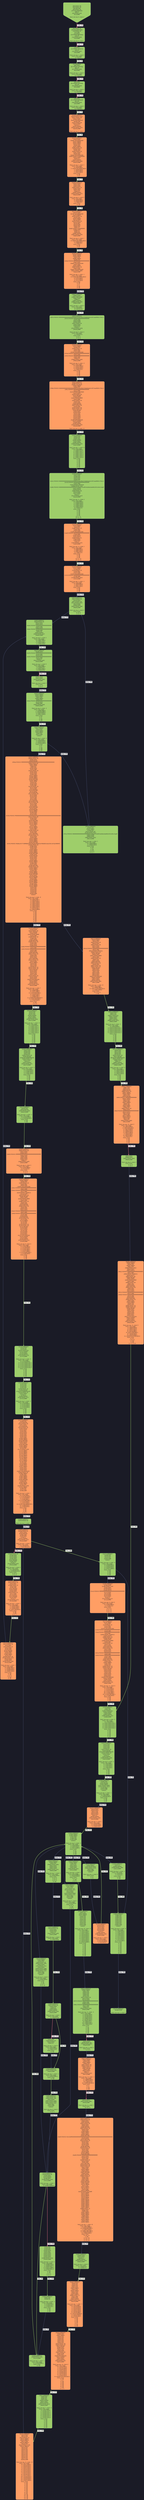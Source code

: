 digraph G {
        node [shape=box, style="filled, rounded", color="#565f89", fontcolor="#1a1b26", fontname="Helvetica"];
        edge [fontcolor="#1a1b26", fontname="Helvetica", penwidth=3];  // 移除固定颜色，改为按类型设置
        bgcolor="#1a1b26";
"0_12" [label = "[00] PUSH1 80
[02] PUSH1 40
[04] MSTORE
[05] PUSH1 04
[07] CALLDATASIZE
[08] LT
[09] PUSH2 018f
[0c] JUMPI

Stack size req: 0, sizeΔ: 0
" fillcolor = "#9ece6a" fontcolor = "#1a1b26" shape = invhouse];
"13_29" [label = "[0d] PUSH1 00
[0f] CALLDATALOAD
[10] PUSH1 e0
[12] SHR
[13] DUP1
[14] PUSH4 8803dbee
[19] GT
[1a] PUSH2 00d6
[1d] JUMPI

Stack size req: 0, sizeΔ: 1
" fillcolor = "#9ece6a" fontcolor = "#1a1b26"];
"30_40" [label = "[1e] DUP1
[1f] PUSH4 c45a0155
[24] GT
[25] PUSH2 007f
[28] JUMPI

Stack size req: 1, sizeΔ: 0
Entry->Op usage:
	0->36:GT:1
" fillcolor = "#9ece6a" fontcolor = "#1a1b26"];
"127_138" [label = "[7f] JUMPDEST
[80] DUP1
[81] PUSH4 af2979eb
[86] GT
[87] PUSH2 00b0
[8a] JUMPI

Stack size req: 1, sizeΔ: 0
Entry->Op usage:
	0->134:GT:1
" fillcolor = "#9ece6a" fontcolor = "#1a1b26"];
"139_149" [label = "[8b] DUP1
[8c] PUSH4 af2979eb
[91] EQ
[92] PUSH2 09c8
[95] JUMPI

Stack size req: 1, sizeΔ: 0
Entry->Op usage:
	0->145:EQ:1
" fillcolor = "#9ece6a" fontcolor = "#1a1b26"];
"150_160" [label = "[96] DUP1
[97] PUSH4 b6f9de95
[9c] EQ
[9d] PUSH2 0a28
[a0] JUMPI

Stack size req: 1, sizeΔ: 0
Entry->Op usage:
	0->156:EQ:1
" fillcolor = "#9ece6a" fontcolor = "#1a1b26"];
"467_468" [label = "[01d3] JUMPDEST
[01d4] STOP

Stack size req: 0, sizeΔ: 0
" fillcolor = "#9ece6a" fontcolor = "#1a1b26"];
"2600_2617" [label = "[0a28] JUMPDEST
[0a29] PUSH2 01d3
[0a2c] PUSH1 04
[0a2e] DUP1
[0a2f] CALLDATASIZE
[0a30] SUB
[0a31] PUSH1 80
[0a33] DUP2
[0a34] LT
[0a35] ISZERO
[0a36] PUSH2 0a3e
[0a39] JUMPI

Stack size req: 0, sizeΔ: 3
" fillcolor = "#ff9e64" fontcolor = "#1a1b26"];
"2622_2651" [label = "[0a3e] JUMPDEST
[0a3f] DUP2
[0a40] CALLDATALOAD
[0a41] SWAP2
[0a42] SWAP1
[0a43] DUP2
[0a44] ADD
[0a45] SWAP1
[0a46] PUSH1 40
[0a48] DUP2
[0a49] ADD
[0a4a] PUSH1 20
[0a4c] DUP3
[0a4d] ADD
[0a4e] CALLDATALOAD
[0a4f] PUSH5 0100000000
[0a55] DUP2
[0a56] GT
[0a57] ISZERO
[0a58] PUSH2 0a60
[0a5b] JUMPI

Stack size req: 2, sizeΔ: 3
Entry->Op usage:
	0->2628:ADD:1
	1->2624:CALLDATALOAD:0
	1->2628:ADD:0
	1->2633:ADD:0
	1->2637:ADD:0
Entry->Exit:
	0->😵
	1->2
" fillcolor = "#ff9e64" fontcolor = "#1a1b26"];
"2656_2669" [label = "[0a60] JUMPDEST
[0a61] DUP3
[0a62] ADD
[0a63] DUP4
[0a64] PUSH1 20
[0a66] DUP3
[0a67] ADD
[0a68] GT
[0a69] ISZERO
[0a6a] PUSH2 0a72
[0a6d] JUMPI

Stack size req: 4, sizeΔ: 0
Entry->Op usage:
	0->2658:ADD:1
	2->2658:ADD:0
	3->2664:GT:1
Entry->Exit:
	0->😵
" fillcolor = "#ff9e64" fontcolor = "#1a1b26"];
"2674_2703" [label = "[0a72] JUMPDEST
[0a73] DUP1
[0a74] CALLDATALOAD
[0a75] SWAP1
[0a76] PUSH1 20
[0a78] ADD
[0a79] SWAP2
[0a7a] DUP5
[0a7b] PUSH1 20
[0a7d] DUP4
[0a7e] MUL
[0a7f] DUP5
[0a80] ADD
[0a81] GT
[0a82] PUSH5 0100000000
[0a88] DUP4
[0a89] GT
[0a8a] OR
[0a8b] ISZERO
[0a8c] PUSH2 0a94
[0a8f] JUMPI

Stack size req: 4, sizeΔ: 1
Entry->Op usage:
	0->2676:CALLDATALOAD:0
	0->2680:ADD:1
	3->2689:GT:1
Entry->Exit:
	0->😵
	1->0
" fillcolor = "#ff9e64" fontcolor = "#1a1b26"];
"2708_2746" [label = "[0a94] JUMPDEST
[0a95] SWAP2
[0a96] SWAP4
[0a97] POP
[0a98] SWAP2
[0a99] POP
[0a9a] PUSH20 ffffffffffffffffffffffffffffffffffffffff
[0aaf] DUP2
[0ab0] CALLDATALOAD
[0ab1] AND
[0ab2] SWAP1
[0ab3] PUSH1 20
[0ab5] ADD
[0ab6] CALLDATALOAD
[0ab7] PUSH2 2882
[0aba] JUMP

Stack size req: 5, sizeΔ: -1
Entry->Op usage:
	0->2736:CALLDATALOAD:0
	0->2741:ADD:1
	3->2713:POP:0
	4->2711:POP:0
Entry->Exit:
	0->😵
	1->2
	2->3
	3->😵
	4->😵
" fillcolor = "#ff9e64" fontcolor = "#1a1b26"];
"4635_4668" [label = "[121b] JUMPDEST
[121c] SWAP1
[121d] POP
[121e] PUSH1 20
[1220] MUL
[1221] ADD
[1222] CALLDATALOAD
[1223] PUSH20 ffffffffffffffffffffffffffffffffffffffff
[1238] AND
[1239] PUSH2 40c6
[123c] JUMP

Stack size req: 3, sizeΔ: -2
Entry->Op usage:
	0->4640:MUL:1
	1->4637:POP:0
	2->4641:ADD:1
Entry->Exit:
	0->😵
	1->😵
	2->😵
" fillcolor = "#ff9e64" fontcolor = "#1a1b26"];
"5012_5017" [label = "[1394] JUMPDEST
[1395] SWAP3
[1396] SWAP2
[1397] POP
[1398] POP
[1399] JUMP
Indirect!

Stack size req: 4, sizeΔ: -3
Entry->Op usage:
	1->5016:POP:0
	2->5015:POP:0
	3->5017:JUMP:0
Entry->Exit:
	0->0
	1->😵
	2->😵
	3->😵
" fillcolor = "#9ece6a" fontcolor = "#1a1b26"];
"6861_6901" [label = "[1acd] JUMPDEST
[1ace] SWAP1
[1acf] POP
[1ad0] PUSH1 20
[1ad2] MUL
[1ad3] ADD
[1ad4] CALLDATALOAD
[1ad5] PUSH20 ffffffffffffffffffffffffffffffffffffffff
[1aea] AND
[1aeb] DUP11
[1aec] DUP11
[1aed] PUSH1 01
[1aef] DUP2
[1af0] DUP2
[1af1] LT
[1af2] PUSH2 121b
[1af5] JUMPI

Stack size req: 13, sizeΔ: 1
Entry->Op usage:
	0->6866:MUL:1
	1->6863:POP:0
	2->6867:ADD:1
	11->6897:LT:1
Entry->Exit:
	0->😵
	1->😵
	2->😵
	11->1, 12
	12->2, 13
" fillcolor = "#ff9e64" fontcolor = "#1a1b26"];
"7422_7432" [label = "[1cfe] JUMPDEST
[1cff] POP
[1d00] GAS
[1d01] STATICCALL
[1d02] ISZERO
[1d03] DUP1
[1d04] ISZERO
[1d05] PUSH2 1d12
[1d08] JUMPI

Stack size req: 6, sizeΔ: -5
Entry->Op usage:
	0->7423:POP:0
	1->7425:STATICCALL:1
	2->7425:STATICCALL:2
	3->7425:STATICCALL:3
	4->7425:STATICCALL:4
	5->7425:STATICCALL:5
Entry->Exit:
	0->😵
	1->😵
	2->😵
	3->😵
	4->😵
	5->😵
" fillcolor = "#9ece6a" fontcolor = "#1a1b26"];
"7442_7459" [label = "[1d12] JUMPDEST
[1d13] POP
[1d14] POP
[1d15] POP
[1d16] POP
[1d17] PUSH1 40
[1d19] MLOAD
[1d1a] RETURNDATASIZE
[1d1b] PUSH1 20
[1d1d] DUP2
[1d1e] LT
[1d1f] ISZERO
[1d20] PUSH2 1d28
[1d23] JUMPI

Stack size req: 4, sizeΔ: -2
Entry->Op usage:
	0->7443:POP:0
	1->7444:POP:0
	2->7445:POP:0
	3->7446:POP:0
Entry->Exit:
	0->😵
	1->😵
	2->😵
	3->😵
" fillcolor = "#9ece6a" fontcolor = "#1a1b26"];
"7464_7477" [label = "[1d28] JUMPDEST
[1d29] POP
[1d2a] MLOAD
[1d2b] SWAP1
[1d2c] PUSH4 ffffffff
[1d31] PUSH2 4b29
[1d34] AND
[1d35] JUMP
Indirect!

Stack size req: 3, sizeΔ: -1
Entry->Op usage:
	0->7465:POP:0
	1->7466:MLOAD:0
Entry->Exit:
	0->😵
	1->😵
	2->0
" fillcolor = "#9ece6a" fontcolor = "#1a1b26"];
"7478_7484" [label = "[1d36] JUMPDEST
[1d37] LT
[1d38] ISZERO
[1d39] PUSH2 1d8d
[1d3c] JUMPI

Stack size req: 2, sizeΔ: -2
Entry->Op usage:
	0->7479:LT:0
	1->7479:LT:1
Entry->Exit:
	0->😵
	1->😵
" fillcolor = "#9ece6a" fontcolor = "#1a1b26"];
"7565_7574" [label = "[1d8d] JUMPDEST
[1d8e] POP
[1d8f] POP
[1d90] POP
[1d91] POP
[1d92] POP
[1d93] POP
[1d94] POP
[1d95] POP
[1d96] JUMP
Indirect!

Stack size req: 9, sizeΔ: -9
Entry->Op usage:
	0->7566:POP:0
	1->7567:POP:0
	2->7568:POP:0
	3->7569:POP:0
	4->7570:POP:0
	5->7571:POP:0
	6->7572:POP:0
	7->7573:POP:0
	8->7574:JUMP:0
Entry->Exit:
	0->😵
	1->😵
	2->😵
	3->😵
	4->😵
	5->😵
	6->😵
	7->😵
	8->😵
" fillcolor = "#9ece6a" fontcolor = "#1a1b26"];
"10370_10379" [label = "[2882] JUMPDEST
[2883] DUP1
[2884] TIMESTAMP
[2885] DUP2
[2886] LT
[2887] ISZERO
[2888] PUSH2 28f2
[288b] JUMPI

Stack size req: 1, sizeΔ: 0
Entry->Op usage:
	0->10374:LT:1
	0->10374:LT:0
" fillcolor = "#9ece6a" fontcolor = "#1a1b26"];
"10482_10548" [label = "[28f2] JUMPDEST
[28f3] PUSH32 000000000000000000000000c02aaa39b223fe8d0a0e5c4f27ead9083c756cc2
[2914] PUSH20 ffffffffffffffffffffffffffffffffffffffff
[2929] AND
[292a] DUP6
[292b] DUP6
[292c] PUSH1 00
[292e] DUP2
[292f] DUP2
[2930] LT
[2931] PUSH2 2936
[2934] JUMPI

Stack size req: 5, sizeΔ: 4
Entry->Op usage:
	3->10544:LT:1
Entry->Exit:
	3->1, 7
	4->2, 8
" fillcolor = "#9ece6a" fontcolor = "#1a1b26"];
"10550_10606" [label = "[2936] JUMPDEST
[2937] SWAP1
[2938] POP
[2939] PUSH1 20
[293b] MUL
[293c] ADD
[293d] CALLDATALOAD
[293e] PUSH20 ffffffffffffffffffffffffffffffffffffffff
[2953] AND
[2954] PUSH20 ffffffffffffffffffffffffffffffffffffffff
[2969] AND
[296a] EQ
[296b] PUSH2 29d5
[296e] JUMPI

Stack size req: 4, sizeΔ: -4
Entry->Op usage:
	0->10555:MUL:1
	1->10552:POP:0
	2->10556:ADD:1
	3->10602:EQ:1
Entry->Exit:
	0->😵
	1->😵
	2->😵
	3->😵
" fillcolor = "#ff9e64" fontcolor = "#1a1b26"];
"10709_10813" [label = "[29d5] JUMPDEST
[29d6] PUSH1 00
[29d8] CALLVALUE
[29d9] SWAP1
[29da] POP
[29db] PUSH32 000000000000000000000000c02aaa39b223fe8d0a0e5c4f27ead9083c756cc2
[29fc] PUSH20 ffffffffffffffffffffffffffffffffffffffff
[2a11] AND
[2a12] PUSH4 d0e30db0
[2a17] DUP3
[2a18] PUSH1 40
[2a1a] MLOAD
[2a1b] DUP3
[2a1c] PUSH4 ffffffff
[2a21] AND
[2a22] PUSH1 e0
[2a24] SHL
[2a25] DUP2
[2a26] MSTORE
[2a27] PUSH1 04
[2a29] ADD
[2a2a] PUSH1 00
[2a2c] PUSH1 40
[2a2e] MLOAD
[2a2f] DUP1
[2a30] DUP4
[2a31] SUB
[2a32] DUP2
[2a33] DUP6
[2a34] DUP9
[2a35] DUP1
[2a36] EXTCODESIZE
[2a37] ISZERO
[2a38] DUP1
[2a39] ISZERO
[2a3a] PUSH2 2a42
[2a3d] JUMPI

Stack size req: 0, sizeΔ: 12
" fillcolor = "#ff9e64" fontcolor = "#1a1b26"];
"10818_10828" [label = "[2a42] JUMPDEST
[2a43] POP
[2a44] GAS
[2a45] CALL
[2a46] ISZERO
[2a47] DUP1
[2a48] ISZERO
[2a49] PUSH2 2a56
[2a4c] JUMPI

Stack size req: 7, sizeΔ: -6
Entry->Op usage:
	0->10819:POP:0
	1->10821:CALL:1
	2->10821:CALL:2
	3->10821:CALL:3
	4->10821:CALL:4
	5->10821:CALL:5
	6->10821:CALL:6
Entry->Exit:
	0->😵
	1->😵
	2->😵
	3->😵
	4->😵
	5->😵
	6->😵
" fillcolor = "#9ece6a" fontcolor = "#1a1b26"];
"10838_10950" [label = "[2a56] JUMPDEST
[2a57] POP
[2a58] POP
[2a59] POP
[2a5a] POP
[2a5b] POP
[2a5c] PUSH32 000000000000000000000000c02aaa39b223fe8d0a0e5c4f27ead9083c756cc2
[2a7d] PUSH20 ffffffffffffffffffffffffffffffffffffffff
[2a92] AND
[2a93] PUSH4 a9059cbb
[2a98] PUSH2 2ac8
[2a9b] PUSH32 0000000000000000000000005c69bee701ef814a2b6a3edd4b1652cb9cc5aa6f
[2abc] DUP10
[2abd] DUP10
[2abe] PUSH1 00
[2ac0] DUP2
[2ac1] DUP2
[2ac2] LT
[2ac3] PUSH2 1acd
[2ac6] JUMPI

Stack size req: 11, sizeΔ: 2
Entry->Op usage:
	0->10839:POP:0
	1->10840:POP:0
	2->10841:POP:0
	3->10842:POP:0
	4->10843:POP:0
	9->10946:LT:1
Entry->Exit:
	0->😵
	1->😵
	2->😵
	3->😵
	4->😵
	9->1, 11
	10->2, 12
" fillcolor = "#9ece6a" fontcolor = "#1a1b26"];
"10952_11053" [label = "[2ac8] JUMPDEST
[2ac9] DUP4
[2aca] PUSH1 40
[2acc] MLOAD
[2acd] DUP4
[2ace] PUSH4 ffffffff
[2ad3] AND
[2ad4] PUSH1 e0
[2ad6] SHL
[2ad7] DUP2
[2ad8] MSTORE
[2ad9] PUSH1 04
[2adb] ADD
[2adc] DUP1
[2add] DUP4
[2ade] PUSH20 ffffffffffffffffffffffffffffffffffffffff
[2af3] AND
[2af4] PUSH20 ffffffffffffffffffffffffffffffffffffffff
[2b09] AND
[2b0a] DUP2
[2b0b] MSTORE
[2b0c] PUSH1 20
[2b0e] ADD
[2b0f] DUP3
[2b10] DUP2
[2b11] MSTORE
[2b12] PUSH1 20
[2b14] ADD
[2b15] SWAP3
[2b16] POP
[2b17] POP
[2b18] POP
[2b19] PUSH1 20
[2b1b] PUSH1 40
[2b1d] MLOAD
[2b1e] DUP1
[2b1f] DUP4
[2b20] SUB
[2b21] DUP2
[2b22] PUSH1 00
[2b24] DUP8
[2b25] DUP1
[2b26] EXTCODESIZE
[2b27] ISZERO
[2b28] DUP1
[2b29] ISZERO
[2b2a] PUSH2 2b32
[2b2d] JUMPI

Stack size req: 4, sizeΔ: 7
Entry->Op usage:
	0->10995:AND:1
	0->11017:AND:1
	0->11019:MSTORE:1
	0->11030:POP:0
	1->10963:AND:1
	1->10966:SHL:1
	2->11046:EXTCODESIZE:0
	3->11025:MSTORE:1
	3->11032:POP:0
Entry->Exit:
	0->😵
	2->1, 9
" fillcolor = "#ff9e64" fontcolor = "#1a1b26"];
"11058_11068" [label = "[2b32] JUMPDEST
[2b33] POP
[2b34] GAS
[2b35] CALL
[2b36] ISZERO
[2b37] DUP1
[2b38] ISZERO
[2b39] PUSH2 2b46
[2b3c] JUMPI

Stack size req: 7, sizeΔ: -6
Entry->Op usage:
	0->11059:POP:0
	1->11061:CALL:1
	2->11061:CALL:2
	3->11061:CALL:3
	4->11061:CALL:4
	5->11061:CALL:5
	6->11061:CALL:6
Entry->Exit:
	0->😵
	1->😵
	2->😵
	3->😵
	4->😵
	5->😵
	6->😵
" fillcolor = "#9ece6a" fontcolor = "#1a1b26"];
"11078_11095" [label = "[2b46] JUMPDEST
[2b47] POP
[2b48] POP
[2b49] POP
[2b4a] POP
[2b4b] PUSH1 40
[2b4d] MLOAD
[2b4e] RETURNDATASIZE
[2b4f] PUSH1 20
[2b51] DUP2
[2b52] LT
[2b53] ISZERO
[2b54] PUSH2 2b5c
[2b57] JUMPI

Stack size req: 4, sizeΔ: -2
Entry->Op usage:
	0->11079:POP:0
	1->11080:POP:0
	2->11081:POP:0
	3->11082:POP:0
Entry->Exit:
	0->😵
	1->😵
	2->😵
	3->😵
" fillcolor = "#9ece6a" fontcolor = "#1a1b26"];
"11100_11106" [label = "[2b5c] JUMPDEST
[2b5d] POP
[2b5e] MLOAD
[2b5f] PUSH2 2b64
[2b62] JUMPI

Stack size req: 2, sizeΔ: -2
Entry->Op usage:
	0->11101:POP:0
	1->11102:MLOAD:0
Entry->Exit:
	0->😵
	1->😵
" fillcolor = "#9ece6a" fontcolor = "#1a1b26"];
"11108_11154" [label = "[2b64] JUMPDEST
[2b65] PUSH1 00
[2b67] DUP7
[2b68] DUP7
[2b69] PUSH32 ffffffffffffffffffffffffffffffffffffffffffffffffffffffffffffffff
[2b8a] DUP2
[2b8b] ADD
[2b8c] DUP2
[2b8d] DUP2
[2b8e] LT
[2b8f] PUSH2 2b94
[2b92] JUMPI

Stack size req: 6, sizeΔ: 4
Entry->Op usage:
	4->11147:ADD:0
	4->11150:LT:1
Entry->Exit:
	4->1, 8
	5->2, 9
" fillcolor = "#ff9e64" fontcolor = "#1a1b26"];
"11156_11304" [label = "[2b94] JUMPDEST
[2b95] SWAP1
[2b96] POP
[2b97] PUSH1 20
[2b99] MUL
[2b9a] ADD
[2b9b] CALLDATALOAD
[2b9c] PUSH20 ffffffffffffffffffffffffffffffffffffffff
[2bb1] AND
[2bb2] PUSH20 ffffffffffffffffffffffffffffffffffffffff
[2bc7] AND
[2bc8] PUSH4 70a08231
[2bcd] DUP7
[2bce] PUSH1 40
[2bd0] MLOAD
[2bd1] DUP3
[2bd2] PUSH4 ffffffff
[2bd7] AND
[2bd8] PUSH1 e0
[2bda] SHL
[2bdb] DUP2
[2bdc] MSTORE
[2bdd] PUSH1 04
[2bdf] ADD
[2be0] DUP1
[2be1] DUP3
[2be2] PUSH20 ffffffffffffffffffffffffffffffffffffffff
[2bf7] AND
[2bf8] PUSH20 ffffffffffffffffffffffffffffffffffffffff
[2c0d] AND
[2c0e] DUP2
[2c0f] MSTORE
[2c10] PUSH1 20
[2c12] ADD
[2c13] SWAP2
[2c14] POP
[2c15] POP
[2c16] PUSH1 20
[2c18] PUSH1 40
[2c1a] MLOAD
[2c1b] DUP1
[2c1c] DUP4
[2c1d] SUB
[2c1e] DUP2
[2c1f] DUP7
[2c20] DUP1
[2c21] EXTCODESIZE
[2c22] ISZERO
[2c23] DUP1
[2c24] ISZERO
[2c25] PUSH2 2c2d
[2c28] JUMPI

Stack size req: 8, sizeΔ: 6
Entry->Op usage:
	0->11161:MUL:1
	1->11158:POP:0
	2->11162:ADD:1
	7->11255:AND:1
	7->11277:AND:1
	7->11279:MSTORE:1
	7->11284:POP:0
Entry->Exit:
	0->😵
	1->😵
	2->😵
" fillcolor = "#ff9e64" fontcolor = "#1a1b26"];
"11309_11319" [label = "[2c2d] JUMPDEST
[2c2e] POP
[2c2f] GAS
[2c30] STATICCALL
[2c31] ISZERO
[2c32] DUP1
[2c33] ISZERO
[2c34] PUSH2 2c41
[2c37] JUMPI

Stack size req: 6, sizeΔ: -5
Entry->Op usage:
	0->11310:POP:0
	1->11312:STATICCALL:1
	2->11312:STATICCALL:2
	3->11312:STATICCALL:3
	4->11312:STATICCALL:4
	5->11312:STATICCALL:5
Entry->Exit:
	0->😵
	1->😵
	2->😵
	3->😵
	4->😵
	5->😵
" fillcolor = "#9ece6a" fontcolor = "#1a1b26"];
"11329_11346" [label = "[2c41] JUMPDEST
[2c42] POP
[2c43] POP
[2c44] POP
[2c45] POP
[2c46] PUSH1 40
[2c48] MLOAD
[2c49] RETURNDATASIZE
[2c4a] PUSH1 20
[2c4c] DUP2
[2c4d] LT
[2c4e] ISZERO
[2c4f] PUSH2 2c57
[2c52] JUMPI

Stack size req: 4, sizeΔ: -2
Entry->Op usage:
	0->11330:POP:0
	1->11331:POP:0
	2->11332:POP:0
	3->11333:POP:0
Entry->Exit:
	0->😵
	1->😵
	2->😵
	3->😵
" fillcolor = "#9ece6a" fontcolor = "#1a1b26"];
"11351_11416" [label = "[2c57] JUMPDEST
[2c58] POP
[2c59] MLOAD
[2c5a] PUSH1 40
[2c5c] DUP1
[2c5d] MLOAD
[2c5e] PUSH1 20
[2c60] DUP10
[2c61] DUP2
[2c62] MUL
[2c63] DUP3
[2c64] DUP2
[2c65] ADD
[2c66] DUP3
[2c67] ADD
[2c68] SWAP1
[2c69] SWAP4
[2c6a] MSTORE
[2c6b] DUP10
[2c6c] DUP3
[2c6d] MSTORE
[2c6e] SWAP3
[2c6f] SWAP4
[2c70] POP
[2c71] PUSH2 2c99
[2c74] SWAP3
[2c75] SWAP1
[2c76] SWAP2
[2c77] DUP11
[2c78] SWAP2
[2c79] DUP11
[2c7a] SWAP2
[2c7b] DUP3
[2c7c] SWAP2
[2c7d] DUP6
[2c7e] ADD
[2c7f] SWAP1
[2c80] DUP5
[2c81] SWAP1
[2c82] DUP1
[2c83] DUP3
[2c84] DUP5
[2c85] CALLDATACOPY
[2c86] PUSH1 00
[2c88] SWAP3
[2c89] ADD
[2c8a] SWAP2
[2c8b] SWAP1
[2c8c] SWAP2
[2c8d] MSTORE
[2c8e] POP
[2c8f] DUP10
[2c90] SWAP3
[2c91] POP
[2c92] PUSH2 4796
[2c95] SWAP2
[2c96] POP
[2c97] POP
[2c98] JUMP

Stack size req: 9, sizeΔ: 1
Entry->Op usage:
	0->11352:POP:0
	1->11353:MLOAD:0
	2->11376:POP:0
	7->11362:MUL:1
	7->11373:MSTORE:1
	7->11414:POP:0
	7->11415:POP:0
	8->11397:CALLDATACOPY:1
	8->11406:POP:0
	8->11409:POP:0
Entry->Exit:
	0->😵
	1->😵
	2->😵
	6->0, 7
" fillcolor = "#ff9e64" fontcolor = "#1a1b26"];
"11417_11466" [label = "[2c99] JUMPDEST
[2c9a] DUP8
[2c9b] PUSH2 1d36
[2c9e] DUP3
[2c9f] DUP10
[2ca0] DUP10
[2ca1] PUSH32 ffffffffffffffffffffffffffffffffffffffffffffffffffffffffffffffff
[2cc2] DUP2
[2cc3] ADD
[2cc4] DUP2
[2cc5] DUP2
[2cc6] LT
[2cc7] PUSH2 2ccc
[2cca] JUMPI

Stack size req: 8, sizeΔ: 6
Entry->Op usage:
	5->11459:ADD:0
	5->11462:LT:1
Entry->Exit:
	0->3, 6
	5->1, 11
	6->2, 12
	7->5, 13
" fillcolor = "#ff9e64" fontcolor = "#1a1b26"];
"11468_11616" [label = "[2ccc] JUMPDEST
[2ccd] SWAP1
[2cce] POP
[2ccf] PUSH1 20
[2cd1] MUL
[2cd2] ADD
[2cd3] CALLDATALOAD
[2cd4] PUSH20 ffffffffffffffffffffffffffffffffffffffff
[2ce9] AND
[2cea] PUSH20 ffffffffffffffffffffffffffffffffffffffff
[2cff] AND
[2d00] PUSH4 70a08231
[2d05] DUP10
[2d06] PUSH1 40
[2d08] MLOAD
[2d09] DUP3
[2d0a] PUSH4 ffffffff
[2d0f] AND
[2d10] PUSH1 e0
[2d12] SHL
[2d13] DUP2
[2d14] MSTORE
[2d15] PUSH1 04
[2d17] ADD
[2d18] DUP1
[2d19] DUP3
[2d1a] PUSH20 ffffffffffffffffffffffffffffffffffffffff
[2d2f] AND
[2d30] PUSH20 ffffffffffffffffffffffffffffffffffffffff
[2d45] AND
[2d46] DUP2
[2d47] MSTORE
[2d48] PUSH1 20
[2d4a] ADD
[2d4b] SWAP2
[2d4c] POP
[2d4d] POP
[2d4e] PUSH1 20
[2d50] PUSH1 40
[2d52] MLOAD
[2d53] DUP1
[2d54] DUP4
[2d55] SUB
[2d56] DUP2
[2d57] DUP7
[2d58] DUP1
[2d59] EXTCODESIZE
[2d5a] ISZERO
[2d5b] DUP1
[2d5c] ISZERO
[2d5d] PUSH2 1cfe
[2d60] JUMPI

Stack size req: 11, sizeΔ: 6
Entry->Op usage:
	0->11473:MUL:1
	1->11470:POP:0
	2->11474:ADD:1
	10->11567:AND:1
	10->11589:AND:1
	10->11591:MSTORE:1
	10->11596:POP:0
Entry->Exit:
	0->😵
	1->😵
	2->😵
" fillcolor = "#ff9e64" fontcolor = "#1a1b26"];
"15927_15931" [label = "[3e37] JUMPDEST
[3e38] POP
[3e39] POP
[3e3a] POP
[3e3b] JUMP
Indirect!

Stack size req: 4, sizeΔ: -4
Entry->Op usage:
	0->15928:POP:0
	1->15929:POP:0
	2->15930:POP:0
	3->15931:JUMP:0
Entry->Exit:
	0->😵
	1->😵
	2->😵
	3->😵
" fillcolor = "#9ece6a" fontcolor = "#1a1b26"];
"15932_15941" [label = "[3e3c] JUMPDEST
[3e3d] PUSH1 00
[3e3f] DUP1
[3e40] DUP5
[3e41] GT
[3e42] PUSH2 3e96
[3e45] JUMPI

Stack size req: 3, sizeΔ: 1
Entry->Op usage:
	2->15937:GT:0
" fillcolor = "#9ece6a" fontcolor = "#1a1b26"];
"16022_16032" [label = "[3e96] JUMPDEST
[3e97] PUSH1 00
[3e99] DUP4
[3e9a] GT
[3e9b] DUP1
[3e9c] ISZERO
[3e9d] PUSH2 3ea6
[3ea0] JUMPI

Stack size req: 3, sizeΔ: 1
Entry->Op usage:
	2->16026:GT:0
" fillcolor = "#9ece6a" fontcolor = "#1a1b26"];
"16033_16037" [label = "[3ea1] POP
[3ea2] PUSH1 00
[3ea4] DUP3
[3ea5] GT

Stack size req: 3, sizeΔ: 0
Entry->Op usage:
	0->16033:POP:0
	2->16037:GT:0
Entry->Exit:
	0->😵
" fillcolor = "#9ece6a" fontcolor = "#1a1b26"];
"16038_16042" [label = "[3ea6] JUMPDEST
[3ea7] PUSH2 3efb
[3eaa] JUMPI

Stack size req: 1, sizeΔ: -1
Entry->Op usage:
	0->16042:JUMPI:1
Entry->Exit:
	0->😵
" fillcolor = "#9ece6a" fontcolor = "#1a1b26"];
"16123_16142" [label = "[3efb] JUMPDEST
[3efc] PUSH1 00
[3efe] PUSH2 3f0f
[3f01] DUP6
[3f02] PUSH2 03e5
[3f05] PUSH4 ffffffff
[3f0a] PUSH2 51f3
[3f0d] AND
[3f0e] JUMP
Indirect!

Stack size req: 4, sizeΔ: 4
Entry->Exit:
	3->1, 7
" fillcolor = "#9ece6a" fontcolor = "#1a1b26"];
"16143_16162" [label = "[3f0f] JUMPDEST
[3f10] SWAP1
[3f11] POP
[3f12] PUSH1 00
[3f14] PUSH2 3f23
[3f17] DUP3
[3f18] DUP6
[3f19] PUSH4 ffffffff
[3f1e] PUSH2 51f3
[3f21] AND
[3f22] JUMP
Indirect!

Stack size req: 4, sizeΔ: 3
Entry->Op usage:
	1->16145:POP:0
Entry->Exit:
	0->1, 4
	1->😵
	3->0, 6
" fillcolor = "#9ece6a" fontcolor = "#1a1b26"];
"16163_16188" [label = "[3f23] JUMPDEST
[3f24] SWAP1
[3f25] POP
[3f26] PUSH1 00
[3f28] PUSH2 3f49
[3f2b] DUP4
[3f2c] PUSH2 3f3d
[3f2f] DUP9
[3f30] PUSH2 03e8
[3f33] PUSH4 ffffffff
[3f38] PUSH2 51f3
[3f3b] AND
[3f3c] JUMP
Indirect!

Stack size req: 6, sizeΔ: 5
Entry->Op usage:
	1->16165:POP:0
Entry->Exit:
	0->6
	1->😵
	2->3, 7
	5->1, 10
" fillcolor = "#9ece6a" fontcolor = "#1a1b26"];
"16189_16200" [label = "[3f3d] JUMPDEST
[3f3e] SWAP1
[3f3f] PUSH4 ffffffff
[3f44] PUSH2 5279
[3f47] AND
[3f48] JUMP
Indirect!

Stack size req: 2, sizeΔ: 0
Entry->Exit:
	0->1
	1->0
" fillcolor = "#9ece6a" fontcolor = "#1a1b26"];
"16201_16210" [label = "[3f49] JUMPDEST
[3f4a] SWAP1
[3f4b] POP
[3f4c] DUP1
[3f4d] DUP3
[3f4e] DUP2
[3f4f] PUSH2 3f54
[3f52] JUMPI

Stack size req: 3, sizeΔ: 1
Entry->Op usage:
	0->16210:JUMPI:1
	1->16203:POP:0
Entry->Exit:
	0->1, 2
	1->😵
	2->0, 3
" fillcolor = "#9ece6a" fontcolor = "#1a1b26"];
"16212_16223" [label = "[3f54] JUMPDEST
[3f55] DIV
[3f56] SWAP8
[3f57] SWAP7
[3f58] POP
[3f59] POP
[3f5a] POP
[3f5b] POP
[3f5c] POP
[3f5d] POP
[3f5e] POP
[3f5f] JUMP
Indirect!

Stack size req: 10, sizeΔ: -9
Entry->Op usage:
	0->16213:DIV:0
	1->16213:DIV:1
	2->16217:POP:0
	3->16218:POP:0
	4->16219:POP:0
	5->16220:POP:0
	6->16221:POP:0
	7->16222:POP:0
	8->16216:POP:0
	9->16223:JUMP:0
Entry->Exit:
	0->😵
	1->😵
	2->😵
	3->😵
	4->😵
	5->😵
	6->😵
	7->😵
	8->😵
	9->😵
" fillcolor = "#9ece6a" fontcolor = "#1a1b26"];
"16582_16596" [label = "[40c6] JUMPDEST
[40c7] PUSH1 00
[40c9] DUP1
[40ca] PUSH1 00
[40cc] PUSH2 40d5
[40cf] DUP6
[40d0] DUP6
[40d1] PUSH2 4d9f
[40d4] JUMP

Stack size req: 2, sizeΔ: 6
Entry->Exit:
	0->0, 6
	1->1, 7
" fillcolor = "#9ece6a" fontcolor = "#1a1b26"];
"16597_16816" [label = "[40d5] JUMPDEST
[40d6] PUSH1 40
[40d8] DUP1
[40d9] MLOAD
[40da] PUSH32 ffffffffffffffffffffffffffffffffffffffff000000000000000000000000
[40fb] PUSH1 60
[40fd] SWAP5
[40fe] DUP6
[40ff] SHL
[4100] DUP2
[4101] AND
[4102] PUSH1 20
[4104] DUP1
[4105] DUP5
[4106] ADD
[4107] SWAP2
[4108] SWAP1
[4109] SWAP2
[410a] MSTORE
[410b] SWAP4
[410c] DUP6
[410d] SHL
[410e] DUP2
[410f] AND
[4110] PUSH1 34
[4112] DUP4
[4113] ADD
[4114] MSTORE
[4115] DUP3
[4116] MLOAD
[4117] PUSH1 28
[4119] DUP2
[411a] DUP5
[411b] SUB
[411c] ADD
[411d] DUP2
[411e] MSTORE
[411f] PUSH1 48
[4121] DUP4
[4122] ADD
[4123] DUP5
[4124] MSTORE
[4125] DUP1
[4126] MLOAD
[4127] SWAP1
[4128] DUP6
[4129] ADD
[412a] SHA3
[412b] PUSH32 ff00000000000000000000000000000000000000000000000000000000000000
[414c] PUSH1 68
[414e] DUP5
[414f] ADD
[4150] MSTORE
[4151] SWAP11
[4152] SWAP1
[4153] SWAP5
[4154] SHL
[4155] SWAP1
[4156] SWAP4
[4157] AND
[4158] PUSH1 69
[415a] DUP5
[415b] ADD
[415c] MSTORE
[415d] PUSH1 7d
[415f] DUP4
[4160] ADD
[4161] SWAP9
[4162] SWAP1
[4163] SWAP9
[4164] MSTORE
[4165] PUSH32 96e8ac4277198ff8b6f785478aa9a39f403cb768dd02cbee326c3e7da348845f
[4186] PUSH1 9d
[4188] DUP1
[4189] DUP5
[418a] ADD
[418b] SWAP2
[418c] SWAP1
[418d] SWAP2
[418e] MSTORE
[418f] DUP9
[4190] MLOAD
[4191] DUP1
[4192] DUP5
[4193] SUB
[4194] SWAP1
[4195] SWAP2
[4196] ADD
[4197] DUP2
[4198] MSTORE
[4199] PUSH1 bd
[419b] SWAP1
[419c] SWAP3
[419d] ADD
[419e] SWAP1
[419f] SWAP8
[41a0] MSTORE
[41a1] DUP1
[41a2] MLOAD
[41a3] SWAP7
[41a4] ADD
[41a5] SWAP6
[41a6] SWAP1
[41a7] SWAP6
[41a8] SHA3
[41a9] SWAP6
[41aa] SWAP5
[41ab] POP
[41ac] POP
[41ad] POP
[41ae] POP
[41af] POP
[41b0] JUMP
Indirect!

Stack size req: 9, sizeΔ: -8
Entry->Op usage:
	0->16653:SHL:1
	1->16639:SHL:1
	2->16811:POP:0
	3->16812:POP:0
	4->16813:POP:0
	5->16814:POP:0
	6->16815:POP:0
	7->16724:SHL:1
	8->16816:JUMP:0
Entry->Exit:
	0->😵
	1->😵
	2->😵
	3->😵
	4->😵
	5->😵
	6->😵
	7->😵
	8->😵
" fillcolor = "#ff9e64" fontcolor = "#1a1b26"];
"18326_18328" [label = "[4796] JUMPDEST
[4797] PUSH1 00

Stack size req: 0, sizeΔ: 1
" fillcolor = "#9ece6a" fontcolor = "#1a1b26"];
"18329_18341" [label = "[4799] JUMPDEST
[479a] PUSH1 01
[479c] DUP4
[479d] MLOAD
[479e] SUB
[479f] DUP2
[47a0] LT
[47a1] ISZERO
[47a2] PUSH2 3e37
[47a5] JUMPI

Stack size req: 3, sizeΔ: 0
Entry->Op usage:
	0->18336:LT:0
	2->18333:MLOAD:0
" fillcolor = "#ff9e64" fontcolor = "#1a1b26"];
"18342_18354" [label = "[47a6] PUSH1 00
[47a8] DUP1
[47a9] DUP5
[47aa] DUP4
[47ab] DUP2
[47ac] MLOAD
[47ad] DUP2
[47ae] LT
[47af] PUSH2 47b4
[47b2] JUMPI

Stack size req: 3, sizeΔ: 4
Entry->Op usage:
	0->18350:LT:0
	2->18348:MLOAD:0
Entry->Exit:
	0->0, 4
	2->1, 6
" fillcolor = "#9ece6a" fontcolor = "#1a1b26"];
"18356_18377" [label = "[47b4] JUMPDEST
[47b5] PUSH1 20
[47b7] MUL
[47b8] PUSH1 20
[47ba] ADD
[47bb] ADD
[47bc] MLOAD
[47bd] DUP6
[47be] DUP5
[47bf] PUSH1 01
[47c1] ADD
[47c2] DUP2
[47c3] MLOAD
[47c4] DUP2
[47c5] LT
[47c6] PUSH2 47cb
[47c9] JUMPI

Stack size req: 7, sizeΔ: 1
Entry->Op usage:
	0->18359:MUL:1
	1->18363:ADD:1
	4->18369:ADD:1
	6->18371:MLOAD:0
Entry->Exit:
	0->😵
	1->😵
	6->1, 7
" fillcolor = "#ff9e64" fontcolor = "#1a1b26"];
"18379_18402" [label = "[47cb] JUMPDEST
[47cc] PUSH1 20
[47ce] MUL
[47cf] PUSH1 20
[47d1] ADD
[47d2] ADD
[47d3] MLOAD
[47d4] SWAP2
[47d5] POP
[47d6] SWAP2
[47d7] POP
[47d8] PUSH1 00
[47da] PUSH2 47e3
[47dd] DUP4
[47de] DUP4
[47df] PUSH2 4d9f
[47e2] JUMP

Stack size req: 5, sizeΔ: 1
Entry->Op usage:
	0->18382:MUL:1
	1->18386:ADD:1
	3->18389:POP:0
	4->18391:POP:0
Entry->Exit:
	0->😵
	1->😵
	2->1, 5
	3->😵
	4->😵
" fillcolor = "#ff9e64" fontcolor = "#1a1b26"];
"18403_18450" [label = "[47e3] JUMPDEST
[47e4] POP
[47e5] SWAP1
[47e6] POP
[47e7] PUSH1 00
[47e9] PUSH2 4813
[47ec] PUSH32 0000000000000000000000005c69bee701ef814a2b6a3edd4b1652cb9cc5aa6f
[480d] DUP6
[480e] DUP6
[480f] PUSH2 40c6
[4812] JUMP

Stack size req: 5, sizeΔ: 3
Entry->Op usage:
	0->18404:POP:0
	2->18406:POP:0
Entry->Exit:
	0->😵
	1->5
	2->😵
	3->0, 6
	4->1, 7
" fillcolor = "#9ece6a" fontcolor = "#1a1b26"];
"18451_18524" [label = "[4813] JUMPDEST
[4814] SWAP1
[4815] POP
[4816] PUSH1 00
[4818] DUP1
[4819] PUSH1 00
[481b] DUP1
[481c] DUP5
[481d] PUSH20 ffffffffffffffffffffffffffffffffffffffff
[4832] AND
[4833] PUSH4 0902f1ac
[4838] PUSH1 40
[483a] MLOAD
[483b] DUP2
[483c] PUSH4 ffffffff
[4841] AND
[4842] PUSH1 e0
[4844] SHL
[4845] DUP2
[4846] MSTORE
[4847] PUSH1 04
[4849] ADD
[484a] PUSH1 60
[484c] PUSH1 40
[484e] MLOAD
[484f] DUP1
[4850] DUP4
[4851] SUB
[4852] DUP2
[4853] DUP7
[4854] DUP1
[4855] EXTCODESIZE
[4856] ISZERO
[4857] DUP1
[4858] ISZERO
[4859] PUSH2 4861
[485c] JUMPI

Stack size req: 2, sizeΔ: 12
Entry->Op usage:
	0->18482:AND:1
	0->18517:EXTCODESIZE:0
	1->18453:POP:0
Entry->Exit:
	0->1, 8, 13
	1->😵
" fillcolor = "#ff9e64" fontcolor = "#1a1b26"];
"18529_18539" [label = "[4861] JUMPDEST
[4862] POP
[4863] GAS
[4864] STATICCALL
[4865] ISZERO
[4866] DUP1
[4867] ISZERO
[4868] PUSH2 4875
[486b] JUMPI

Stack size req: 6, sizeΔ: -5
Entry->Op usage:
	0->18530:POP:0
	1->18532:STATICCALL:1
	2->18532:STATICCALL:2
	3->18532:STATICCALL:3
	4->18532:STATICCALL:4
	5->18532:STATICCALL:5
Entry->Exit:
	0->😵
	1->😵
	2->😵
	3->😵
	4->😵
	5->😵
" fillcolor = "#9ece6a" fontcolor = "#1a1b26"];
"18549_18566" [label = "[4875] JUMPDEST
[4876] POP
[4877] POP
[4878] POP
[4879] POP
[487a] PUSH1 40
[487c] MLOAD
[487d] RETURNDATASIZE
[487e] PUSH1 60
[4880] DUP2
[4881] LT
[4882] ISZERO
[4883] PUSH2 488b
[4886] JUMPI

Stack size req: 4, sizeΔ: -2
Entry->Op usage:
	0->18550:POP:0
	1->18551:POP:0
	2->18552:POP:0
	3->18553:POP:0
Entry->Exit:
	0->😵
	1->😵
	2->😵
	3->😵
" fillcolor = "#9ece6a" fontcolor = "#1a1b26"];
"18571_18638" [label = "[488b] JUMPDEST
[488c] POP
[488d] DUP1
[488e] MLOAD
[488f] PUSH1 20
[4891] SWAP1
[4892] SWAP2
[4893] ADD
[4894] MLOAD
[4895] PUSH14 ffffffffffffffffffffffffffff
[48a4] SWAP2
[48a5] DUP3
[48a6] AND
[48a7] SWAP4
[48a8] POP
[48a9] AND
[48aa] SWAP1
[48ab] POP
[48ac] PUSH1 00
[48ae] DUP1
[48af] PUSH20 ffffffffffffffffffffffffffffffffffffffff
[48c4] DUP11
[48c5] DUP2
[48c6] AND
[48c7] SWAP1
[48c8] DUP10
[48c9] AND
[48ca] EQ
[48cb] PUSH2 48d5
[48ce] JUMPI

Stack size req: 10, sizeΔ: 0
Entry->Op usage:
	0->18572:POP:0
	1->18574:MLOAD:0
	1->18579:ADD:0
	2->18603:POP:0
	3->18600:POP:0
	7->18633:AND:0
	7->18634:EQ:0
	9->18630:AND:1
	9->18634:EQ:1
Entry->Exit:
	0->😵
	1->😵
	2->😵
	3->😵
" fillcolor = "#ff9e64" fontcolor = "#1a1b26"];
"18639_18644" [label = "[48cf] DUP3
[48d0] DUP5
[48d1] PUSH2 48d8
[48d4] JUMP

Stack size req: 4, sizeΔ: 2
Entry->Exit:
	2->1, 4
	3->0, 5
" fillcolor = "#9ece6a" fontcolor = "#1a1b26"];
"18648_18776" [label = "[48d8] JUMPDEST
[48d9] SWAP2
[48da] POP
[48db] SWAP2
[48dc] POP
[48dd] PUSH2 495d
[48e0] DUP3
[48e1] DUP12
[48e2] PUSH20 ffffffffffffffffffffffffffffffffffffffff
[48f7] AND
[48f8] PUSH4 70a08231
[48fd] DUP11
[48fe] PUSH1 40
[4900] MLOAD
[4901] DUP3
[4902] PUSH4 ffffffff
[4907] AND
[4908] PUSH1 e0
[490a] SHL
[490b] DUP2
[490c] MSTORE
[490d] PUSH1 04
[490f] ADD
[4910] DUP1
[4911] DUP3
[4912] PUSH20 ffffffffffffffffffffffffffffffffffffffff
[4927] AND
[4928] PUSH20 ffffffffffffffffffffffffffffffffffffffff
[493d] AND
[493e] DUP2
[493f] MSTORE
[4940] PUSH1 20
[4942] ADD
[4943] SWAP2
[4944] POP
[4945] POP
[4946] PUSH1 20
[4948] PUSH1 40
[494a] MLOAD
[494b] DUP1
[494c] DUP4
[494d] SUB
[494e] DUP2
[494f] DUP7
[4950] DUP1
[4951] EXTCODESIZE
[4952] ISZERO
[4953] DUP1
[4954] ISZERO
[4955] PUSH2 1cfe
[4958] JUMPI

Stack size req: 12, sizeΔ: 9
Entry->Op usage:
	2->18650:POP:0
	3->18652:POP:0
	8->18727:AND:1
	8->18749:AND:1
	8->18751:MSTORE:1
	8->18756:POP:0
	11->18679:AND:1
	11->18769:EXTCODESIZE:0
Entry->Exit:
	0->11
	1->9, 12
	2->😵
	3->😵
	11->1, 8, 20
" fillcolor = "#ff9e64" fontcolor = "#1a1b26"];
"18781_18793" [label = "[495d] JUMPDEST
[495e] SWAP6
[495f] POP
[4960] PUSH2 496a
[4963] DUP7
[4964] DUP4
[4965] DUP4
[4966] PUSH2 3e3c
[4969] JUMP

Stack size req: 7, sizeΔ: 3
Entry->Op usage:
	6->18783:POP:0
Entry->Exit:
	0->2, 9
	1->0, 4
	2->1, 5
	6->😵
" fillcolor = "#9ece6a" fontcolor = "#1a1b26"];
"18794_18854" [label = "[496a] JUMPDEST
[496b] SWAP5
[496c] POP
[496d] POP
[496e] POP
[496f] POP
[4970] POP
[4971] PUSH1 00
[4973] DUP1
[4974] DUP6
[4975] PUSH20 ffffffffffffffffffffffffffffffffffffffff
[498a] AND
[498b] DUP9
[498c] PUSH20 ffffffffffffffffffffffffffffffffffffffff
[49a1] AND
[49a2] EQ
[49a3] PUSH2 49ae
[49a6] JUMPI

Stack size req: 11, sizeΔ: -3
Entry->Op usage:
	1->18797:POP:0
	2->18798:POP:0
	3->18799:POP:0
	4->18800:POP:0
	5->18796:POP:0
	8->18826:AND:1
	8->18850:EQ:1
	10->18849:AND:1
	10->18850:EQ:0
Entry->Exit:
	0->2
	1->😵
	2->😵
	3->😵
	4->😵
	5->😵
" fillcolor = "#9ece6a" fontcolor = "#1a1b26"];
"18855_18861" [label = "[49a7] DUP3
[49a8] PUSH1 00
[49aa] PUSH2 49b2
[49ad] JUMP

Stack size req: 3, sizeΔ: 2
Entry->Exit:
	2->1, 4
" fillcolor = "#9ece6a" fontcolor = "#1a1b26"];
"18866_18883" [label = "[49b2] JUMPDEST
[49b3] SWAP2
[49b4] POP
[49b5] SWAP2
[49b6] POP
[49b7] PUSH1 00
[49b9] PUSH1 02
[49bb] DUP13
[49bc] MLOAD
[49bd] SUB
[49be] DUP11
[49bf] LT
[49c0] PUSH2 49c9
[49c3] JUMPI

Stack size req: 13, sizeΔ: -1
Entry->Op usage:
	2->18868:POP:0
	3->18870:POP:0
	10->18879:LT:0
	12->18876:MLOAD:0
Entry->Exit:
	0->1
	1->2
	2->😵
	3->😵
" fillcolor = "#ff9e64" fontcolor = "#1a1b26"];
"18884_18888" [label = "[49c4] DUP11
[49c5] PUSH2 49fd
[49c8] JUMP

Stack size req: 11, sizeΔ: 1
Entry->Exit:
	10->0, 11
" fillcolor = "#9ece6a" fontcolor = "#1a1b26"];
"18941_19092" [label = "[49fd] JUMPDEST
[49fe] PUSH1 40
[4a00] DUP1
[4a01] MLOAD
[4a02] PUSH1 00
[4a04] DUP1
[4a05] DUP3
[4a06] MSTORE
[4a07] PUSH1 20
[4a09] DUP3
[4a0a] ADD
[4a0b] SWAP3
[4a0c] DUP4
[4a0d] SWAP1
[4a0e] MSTORE
[4a0f] PUSH32 022c0d9f00000000000000000000000000000000000000000000000000000000
[4a30] DUP4
[4a31] MSTORE
[4a32] PUSH1 24
[4a34] DUP3
[4a35] ADD
[4a36] DUP8
[4a37] DUP2
[4a38] MSTORE
[4a39] PUSH1 44
[4a3b] DUP4
[4a3c] ADD
[4a3d] DUP8
[4a3e] SWAP1
[4a3f] MSTORE
[4a40] PUSH20 ffffffffffffffffffffffffffffffffffffffff
[4a55] DUP1
[4a56] DUP7
[4a57] AND
[4a58] PUSH1 64
[4a5a] DUP6
[4a5b] ADD
[4a5c] MSTORE
[4a5d] PUSH1 80
[4a5f] PUSH1 84
[4a61] DUP6
[4a62] ADD
[4a63] SWAP1
[4a64] DUP2
[4a65] MSTORE
[4a66] DUP5
[4a67] MLOAD
[4a68] PUSH1 a4
[4a6a] DUP7
[4a6b] ADD
[4a6c] DUP2
[4a6d] SWAP1
[4a6e] MSTORE
[4a6f] SWAP7
[4a70] SWAP8
[4a71] POP
[4a72] SWAP1
[4a73] DUP13
[4a74] AND
[4a75] SWAP6
[4a76] PUSH4 022c0d9f
[4a7b] SWAP6
[4a7c] DUP11
[4a7d] SWAP6
[4a7e] DUP11
[4a7f] SWAP6
[4a80] DUP11
[4a81] SWAP6
[4a82] SWAP2
[4a83] SWAP5
[4a84] SWAP2
[4a85] SWAP4
[4a86] SWAP2
[4a87] SWAP3
[4a88] PUSH1 c4
[4a8a] DUP7
[4a8b] ADD
[4a8c] SWAP3
[4a8d] SWAP1
[4a8e] SWAP2
[4a8f] DUP2
[4a90] SWAP1
[4a91] DUP5
[4a92] SWAP1
[4a93] DUP5
[4a94] SWAP1

Stack size req: 7, sizeΔ: 14
Entry->Op usage:
	0->19031:AND:0
	0->19036:MSTORE:1
	1->19057:POP:0
	2->19007:MSTORE:1
	3->19000:MSTORE:1
	6->19060:AND:0
Entry->Exit:
	0->10, 15
	1->😵
	2->11, 16
	3->12, 17
	6->14, 20
" fillcolor = "#ff9e64" fontcolor = "#1a1b26"];
"19093_19101" [label = "[4a95] JUMPDEST
[4a96] DUP4
[4a97] DUP2
[4a98] LT
[4a99] ISZERO
[4a9a] PUSH2 4aad
[4a9d] JUMPI

Stack size req: 4, sizeΔ: 0
Entry->Op usage:
	0->19096:LT:0
	3->19096:LT:1
" fillcolor = "#9ece6a" fontcolor = "#1a1b26"];
"19117_19136" [label = "[4aad] JUMPDEST
[4aae] POP
[4aaf] POP
[4ab0] POP
[4ab1] POP
[4ab2] SWAP1
[4ab3] POP
[4ab4] SWAP1
[4ab5] DUP2
[4ab6] ADD
[4ab7] SWAP1
[4ab8] PUSH1 1f
[4aba] AND
[4abb] DUP1
[4abc] ISZERO
[4abd] PUSH2 4ada
[4ac0] JUMPI

Stack size req: 7, sizeΔ: -5
Entry->Op usage:
	0->19118:POP:0
	1->19119:POP:0
	2->19120:POP:0
	3->19121:POP:0
	4->19126:ADD:0
	4->19130:AND:1
	4->19132:ISZERO:0
	5->19123:POP:0
	6->19126:ADD:1
Entry->Exit:
	0->😵
	1->😵
	2->😵
	3->😵
	4->0
	5->😵
	6->😵
" fillcolor = "#ff9e64" fontcolor = "#1a1b26"];
"19162_19191" [label = "[4ada] JUMPDEST
[4adb] POP
[4adc] SWAP6
[4add] POP
[4ade] POP
[4adf] POP
[4ae0] POP
[4ae1] POP
[4ae2] POP
[4ae3] PUSH1 00
[4ae5] PUSH1 40
[4ae7] MLOAD
[4ae8] DUP1
[4ae9] DUP4
[4aea] SUB
[4aeb] DUP2
[4aec] PUSH1 00
[4aee] DUP8
[4aef] DUP1
[4af0] EXTCODESIZE
[4af1] ISZERO
[4af2] DUP1
[4af3] ISZERO
[4af4] PUSH2 4afc
[4af7] JUMPI

Stack size req: 10, sizeΔ: 0
Entry->Op usage:
	0->19163:POP:0
	1->19178:SUB:0
	2->19166:POP:0
	3->19167:POP:0
	4->19168:POP:0
	5->19169:POP:0
	6->19170:POP:0
	7->19165:POP:0
	9->19184:EXTCODESIZE:0
Entry->Exit:
	0->😵
	1->7
	2->😵
	3->😵
	4->😵
	5->😵
	6->😵
	7->😵
	9->1, 9
" fillcolor = "#ff9e64" fontcolor = "#1a1b26"];
"19196_19206" [label = "[4afc] JUMPDEST
[4afd] POP
[4afe] GAS
[4aff] CALL
[4b00] ISZERO
[4b01] DUP1
[4b02] ISZERO
[4b03] PUSH2 4b10
[4b06] JUMPI

Stack size req: 7, sizeΔ: -6
Entry->Op usage:
	0->19197:POP:0
	1->19199:CALL:1
	2->19199:CALL:2
	3->19199:CALL:3
	4->19199:CALL:4
	5->19199:CALL:5
	6->19199:CALL:6
Entry->Exit:
	0->😵
	1->😵
	2->😵
	3->😵
	4->😵
	5->😵
	6->😵
" fillcolor = "#9ece6a" fontcolor = "#1a1b26"];
"19216_19240" [label = "[4b10] JUMPDEST
[4b11] POP
[4b12] POP
[4b13] PUSH1 01
[4b15] SWAP1
[4b16] SWAP12
[4b17] ADD
[4b18] SWAP11
[4b19] POP
[4b1a] PUSH2 4799
[4b1d] SWAP10
[4b1e] POP
[4b1f] POP
[4b20] POP
[4b21] POP
[4b22] POP
[4b23] POP
[4b24] POP
[4b25] POP
[4b26] POP
[4b27] POP
[4b28] JUMP

Stack size req: 14, sizeΔ: -13
Entry->Op usage:
	0->19217:POP:0
	1->19218:POP:0
	2->19225:POP:0
	3->19231:POP:0
	4->19232:POP:0
	5->19233:POP:0
	6->19234:POP:0
	7->19235:POP:0
	8->19236:POP:0
	9->19237:POP:0
	10->19238:POP:0
	11->19239:POP:0
	12->19230:POP:0
	13->19223:ADD:0
Entry->Exit:
	0->😵
	1->😵
	2->😵
	3->😵
	4->😵
	5->😵
	6->😵
	7->😵
	8->😵
	9->😵
	10->😵
	11->😵
	12->😵
	13->😵
" fillcolor = "#ff9e64" fontcolor = "#1a1b26"];
"19241_19252" [label = "[4b29] JUMPDEST
[4b2a] DUP1
[4b2b] DUP3
[4b2c] SUB
[4b2d] DUP3
[4b2e] DUP2
[4b2f] GT
[4b30] ISZERO
[4b31] PUSH2 1394
[4b34] JUMPI

Stack size req: 2, sizeΔ: 1
Entry->Op usage:
	0->19244:SUB:1
	1->19244:SUB:0
	1->19247:GT:1
" fillcolor = "#ff9e64" fontcolor = "#1a1b26"];
"19871_19926" [label = "[4d9f] JUMPDEST
[4da0] PUSH1 00
[4da2] DUP1
[4da3] DUP3
[4da4] PUSH20 ffffffffffffffffffffffffffffffffffffffff
[4db9] AND
[4dba] DUP5
[4dbb] PUSH20 ffffffffffffffffffffffffffffffffffffffff
[4dd0] AND
[4dd1] EQ
[4dd2] ISZERO
[4dd3] PUSH2 4e27
[4dd6] JUMPI

Stack size req: 2, sizeΔ: 2
Entry->Op usage:
	0->19897:AND:1
	0->19921:EQ:1
	1->19920:AND:1
	1->19921:EQ:0
" fillcolor = "#9ece6a" fontcolor = "#1a1b26"];
"20007_20058" [label = "[4e27] JUMPDEST
[4e28] DUP3
[4e29] PUSH20 ffffffffffffffffffffffffffffffffffffffff
[4e3e] AND
[4e3f] DUP5
[4e40] PUSH20 ffffffffffffffffffffffffffffffffffffffff
[4e55] AND
[4e56] LT
[4e57] PUSH2 4e61
[4e5a] JUMPI

Stack size req: 4, sizeΔ: 0
Entry->Op usage:
	2->20030:AND:1
	2->20054:LT:1
	3->20053:AND:1
	3->20054:LT:0
" fillcolor = "#9ece6a" fontcolor = "#1a1b26"];
"20059_20064" [label = "[4e5b] DUP3
[4e5c] DUP5
[4e5d] PUSH2 4e64
[4e60] JUMP

Stack size req: 4, sizeΔ: 2
Entry->Exit:
	2->1, 4
	3->0, 5
" fillcolor = "#9ece6a" fontcolor = "#1a1b26"];
"20068_20100" [label = "[4e64] JUMPDEST
[4e65] SWAP1
[4e66] SWAP3
[4e67] POP
[4e68] SWAP1
[4e69] POP
[4e6a] PUSH20 ffffffffffffffffffffffffffffffffffffffff
[4e7f] DUP3
[4e80] AND
[4e81] PUSH2 4eeb
[4e84] JUMPI

Stack size req: 4, sizeΔ: -2
Entry->Op usage:
	1->20096:AND:0
	1->20100:JUMPI:1
	2->20073:POP:0
	3->20071:POP:0
Entry->Exit:
	0->0
	1->1
	2->😵
	3->😵
" fillcolor = "#9ece6a" fontcolor = "#1a1b26"];
"20203_20209" [label = "[4eeb] JUMPDEST
[4eec] SWAP3
[4eed] POP
[4eee] SWAP3
[4eef] SWAP1
[4ef0] POP
[4ef1] JUMP
Indirect!

Stack size req: 5, sizeΔ: -3
Entry->Op usage:
	2->20208:POP:0
	3->20205:POP:0
	4->20209:JUMP:0
Entry->Exit:
	0->0
	1->1
	2->😵
	3->😵
	4->😵
" fillcolor = "#9ece6a" fontcolor = "#1a1b26"];
"20979_20988" [label = "[51f3] JUMPDEST
[51f4] PUSH1 00
[51f6] DUP2
[51f7] ISZERO
[51f8] DUP1
[51f9] PUSH2 520e
[51fc] JUMPI

Stack size req: 1, sizeΔ: 2
Entry->Op usage:
	0->20983:ISZERO:0
" fillcolor = "#9ece6a" fontcolor = "#1a1b26"];
"20989_21001" [label = "[51fd] POP
[51fe] POP
[51ff] DUP1
[5200] DUP3
[5201] MUL
[5202] DUP3
[5203] DUP3
[5204] DUP3
[5205] DUP2
[5206] PUSH2 520b
[5209] JUMPI

Stack size req: 4, sizeΔ: 2
Entry->Op usage:
	0->20989:POP:0
	1->20990:POP:0
	2->20993:MUL:1
	2->21001:JUMPI:1
	3->20993:MUL:0
Entry->Exit:
	0->😵
	1->😵
	2->1, 4
	3->2, 5
" fillcolor = "#9ece6a" fontcolor = "#1a1b26"];
"21003_21005" [label = "[520b] JUMPDEST
[520c] DIV
[520d] EQ

Stack size req: 3, sizeΔ: -2
Entry->Op usage:
	0->21004:DIV:0
	1->21004:DIV:1
	2->21005:EQ:1
Entry->Exit:
	0->😵
	1->😵
	2->😵
" fillcolor = "#9ece6a" fontcolor = "#1a1b26"];
"21006_21010" [label = "[520e] JUMPDEST
[520f] PUSH2 1394
[5212] JUMPI

Stack size req: 1, sizeΔ: -1
Entry->Op usage:
	0->21010:JUMPI:1
Entry->Exit:
	0->😵
" fillcolor = "#9ece6a" fontcolor = "#1a1b26"];
"21113_21124" [label = "[5279] JUMPDEST
[527a] DUP1
[527b] DUP3
[527c] ADD
[527d] DUP3
[527e] DUP2
[527f] LT
[5280] ISZERO
[5281] PUSH2 1394
[5284] JUMPI

Stack size req: 2, sizeΔ: 1
Entry->Op usage:
	0->21116:ADD:1
	1->21116:ADD:0
	1->21119:LT:1
" fillcolor = "#ff9e64" fontcolor = "#1a1b26"];
"0_12" -> "13_29" [color="#f7768e" label=<<table border="0" cellborder="1" cellpadding="2" bgcolor="white">
                            <tr><td><font color="black"><b>False #0</b></font></td></tr>
                         </table>>];
"13_29" -> "30_40" [color="#f7768e" label=<<table border="0" cellborder="1" cellpadding="2" bgcolor="white">
                            <tr><td><font color="black"><b>False #1</b></font></td></tr>
                         </table>>];
"30_40" -> "127_138" [color="#9ece6a" label=<<table border="0" cellborder="1" cellpadding="2" bgcolor="white">
                            <tr><td><font color="black"><b>True #2</b></font></td></tr>
                         </table>>];
"127_138" -> "139_149" [color="#f7768e" label=<<table border="0" cellborder="1" cellpadding="2" bgcolor="white">
                            <tr><td><font color="black"><b>False #3</b></font></td></tr>
                         </table>>];
"139_149" -> "150_160" [color="#f7768e" label=<<table border="0" cellborder="1" cellpadding="2" bgcolor="white">
                            <tr><td><font color="black"><b>False #4</b></font></td></tr>
                         </table>>];
"150_160" -> "2600_2617" [color="#9ece6a" label=<<table border="0" cellborder="1" cellpadding="2" bgcolor="white">
                            <tr><td><font color="black"><b>True #5</b></font></td></tr>
                         </table>>];
"2600_2617" -> "2622_2651" [color="#9ece6a" label=<<table border="0" cellborder="1" cellpadding="2" bgcolor="white">
                            <tr><td><font color="black"><b>True #6</b></font></td></tr>
                         </table>>];
"2622_2651" -> "2656_2669" [color="#9ece6a" label=<<table border="0" cellborder="1" cellpadding="2" bgcolor="white">
                            <tr><td><font color="black"><b>True #7</b></font></td></tr>
                         </table>>];
"2656_2669" -> "2674_2703" [color="#9ece6a" label=<<table border="0" cellborder="1" cellpadding="2" bgcolor="white">
                            <tr><td><font color="black"><b>True #8</b></font></td></tr>
                         </table>>];
"2674_2703" -> "2708_2746" [color="#9ece6a" label=<<table border="0" cellborder="1" cellpadding="2" bgcolor="white">
                            <tr><td><font color="black"><b>True #9</b></font></td></tr>
                         </table>>];
"2708_2746" -> "10370_10379" [color="#414868" label=<<table border="0" cellborder="1" cellpadding="2" bgcolor="white">
                            <tr><td><font color="black"><b>Jump #10</b></font></td></tr>
                         </table>>];
"4635_4668" -> "16582_16596" [color="#414868" label=<<table border="0" cellborder="1" cellpadding="2" bgcolor="white">
                            <tr><td><font color="black"><b>Jump #18</b></font></td></tr>
                         </table>>];
"6861_6901" -> "4635_4668" [color="#9ece6a" label=<<table border="0" cellborder="1" cellpadding="2" bgcolor="white">
                            <tr><td><font color="black"><b>True #17</b></font></td></tr>
                         </table>>];
"7422_7432" -> "7442_7459" [color="#9ece6a" label=<<table border="0" cellborder="1" cellpadding="2" bgcolor="white">
                            <tr><td><font color="black"><b>True #48</b></font></td></tr>
                         </table>>];
"7442_7459" -> "7464_7477" [color="#9ece6a" label=<<table border="0" cellborder="1" cellpadding="2" bgcolor="white">
                            <tr><td><font color="black"><b>True #49</b></font></td></tr>
                         </table>>];
"7478_7484" -> "7565_7574" [color="#9ece6a" label=<<table border="0" cellborder="1" cellpadding="2" bgcolor="white">
                            <tr><td><font color="black"><b>True #85</b></font></td></tr>
                         </table>>];
"10370_10379" -> "10482_10548" [color="#9ece6a" label=<<table border="0" cellborder="1" cellpadding="2" bgcolor="white">
                            <tr><td><font color="black"><b>True #11</b></font></td></tr>
                         </table>>];
"10482_10548" -> "10550_10606" [color="#9ece6a" label=<<table border="0" cellborder="1" cellpadding="2" bgcolor="white">
                            <tr><td><font color="black"><b>True #12</b></font></td></tr>
                         </table>>];
"10550_10606" -> "10709_10813" [color="#9ece6a" label=<<table border="0" cellborder="1" cellpadding="2" bgcolor="white">
                            <tr><td><font color="black"><b>True #13</b></font></td></tr>
                         </table>>];
"10709_10813" -> "10818_10828" [color="#9ece6a" label=<<table border="0" cellborder="1" cellpadding="2" bgcolor="white">
                            <tr><td><font color="black"><b>True #14</b></font></td></tr>
                         </table>>];
"10818_10828" -> "10838_10950" [color="#9ece6a" label=<<table border="0" cellborder="1" cellpadding="2" bgcolor="white">
                            <tr><td><font color="black"><b>True #15</b></font></td></tr>
                         </table>>];
"10838_10950" -> "6861_6901" [color="#9ece6a" label=<<table border="0" cellborder="1" cellpadding="2" bgcolor="white">
                            <tr><td><font color="black"><b>True #16</b></font></td></tr>
                         </table>>];
"10952_11053" -> "11058_11068" [color="#9ece6a" label=<<table border="0" cellborder="1" cellpadding="2" bgcolor="white">
                            <tr><td><font color="black"><b>True #26</b></font></td></tr>
                         </table>>];
"11058_11068" -> "11078_11095" [color="#9ece6a" label=<<table border="0" cellborder="1" cellpadding="2" bgcolor="white">
                            <tr><td><font color="black"><b>True #27</b></font></td></tr>
                         </table>>];
"11078_11095" -> "11100_11106" [color="#9ece6a" label=<<table border="0" cellborder="1" cellpadding="2" bgcolor="white">
                            <tr><td><font color="black"><b>True #28</b></font></td></tr>
                         </table>>];
"11100_11106" -> "11108_11154" [color="#9ece6a" label=<<table border="0" cellborder="1" cellpadding="2" bgcolor="white">
                            <tr><td><font color="black"><b>True #29</b></font></td></tr>
                         </table>>];
"11108_11154" -> "11156_11304" [color="#9ece6a" label=<<table border="0" cellborder="1" cellpadding="2" bgcolor="white">
                            <tr><td><font color="black"><b>True #30</b></font></td></tr>
                         </table>>];
"11156_11304" -> "11309_11319" [color="#9ece6a" label=<<table border="0" cellborder="1" cellpadding="2" bgcolor="white">
                            <tr><td><font color="black"><b>True #31</b></font></td></tr>
                         </table>>];
"11309_11319" -> "11329_11346" [color="#9ece6a" label=<<table border="0" cellborder="1" cellpadding="2" bgcolor="white">
                            <tr><td><font color="black"><b>True #32</b></font></td></tr>
                         </table>>];
"11329_11346" -> "11351_11416" [color="#9ece6a" label=<<table border="0" cellborder="1" cellpadding="2" bgcolor="white">
                            <tr><td><font color="black"><b>True #33</b></font></td></tr>
                         </table>>];
"11351_11416" -> "18326_18328" [color="#414868" label=<<table border="0" cellborder="1" cellpadding="2" bgcolor="white">
                            <tr><td><font color="black"><b>Jump #34</b></font></td></tr>
                         </table>>];
"11417_11466" -> "11468_11616" [color="#9ece6a" label=<<table border="0" cellborder="1" cellpadding="2" bgcolor="white">
                            <tr><td><font color="black"><b>True #82</b></font></td></tr>
                         </table>>];
"11468_11616" -> "7422_7432" [color="#9ece6a" label=<<table border="0" cellborder="1" cellpadding="2" bgcolor="white">
                            <tr><td><font color="black"><b>True #83</b></font></td></tr>
                         </table>>];
"15932_15941" -> "16022_16032" [color="#9ece6a" label=<<table border="0" cellborder="1" cellpadding="2" bgcolor="white">
                            <tr><td><font color="black"><b>True #54</b></font></td></tr>
                         </table>>];
"16022_16032" -> "16033_16037" [color="#f7768e" label=<<table border="0" cellborder="1" cellpadding="2" bgcolor="white">
                            <tr><td><font color="black"><b>False #55</b></font></td></tr>
                         </table>>];
"16022_16032" -> "16038_16042" [color="#9ece6a" label=<<table border="0" cellborder="1" cellpadding="2" bgcolor="white">
                            <tr><td><font color="black"><b>True #0</b></font></td></tr>
                         </table>>];
"16033_16037" -> "16038_16042" [color="#414868" label=<<table border="0" cellborder="1" cellpadding="2" bgcolor="white">
                            <tr><td><font color="black"><b>Jump #0</b></font></td></tr>
                         </table>>];
"16038_16042" -> "16123_16142" [color="#9ece6a" label=<<table border="0" cellborder="1" cellpadding="2" bgcolor="white">
                            <tr><td><font color="black"><b>True #56</b></font></td></tr>
                         </table>>];
"16201_16210" -> "16212_16223" [color="#9ece6a" label=<<table border="0" cellborder="1" cellpadding="2" bgcolor="white">
                            <tr><td><font color="black"><b>True #69</b></font></td></tr>
                         </table>>];
"16582_16596" -> "19871_19926" [color="#414868" label=<<table border="0" cellborder="1" cellpadding="2" bgcolor="white">
                            <tr><td><font color="black"><b>Jump #19</b></font></td></tr>
                         </table>>];
"18326_18328" -> "18329_18341" [color="#414868" label=<<table border="0" cellborder="1" cellpadding="2" bgcolor="white">
                            <tr><td><font color="black"><b>Jump #0</b></font></td></tr>
                         </table>>];
"18329_18341" -> "18342_18354" [color="#f7768e" label=<<table border="0" cellborder="1" cellpadding="2" bgcolor="white">
                            <tr><td><font color="black"><b>False #35</b></font></td></tr>
                         </table>>];
"18329_18341" -> "15927_15931" [color="#9ece6a" label=<<table border="0" cellborder="1" cellpadding="2" bgcolor="white">
                            <tr><td><font color="black"><b>True #80</b></font></td></tr>
                         </table>>];
"18342_18354" -> "18356_18377" [color="#9ece6a" label=<<table border="0" cellborder="1" cellpadding="2" bgcolor="white">
                            <tr><td><font color="black"><b>True #36</b></font></td></tr>
                         </table>>];
"18356_18377" -> "18379_18402" [color="#9ece6a" label=<<table border="0" cellborder="1" cellpadding="2" bgcolor="white">
                            <tr><td><font color="black"><b>True #37</b></font></td></tr>
                         </table>>];
"18379_18402" -> "19871_19926" [color="#414868" label=<<table border="0" cellborder="1" cellpadding="2" bgcolor="white">
                            <tr><td><font color="black"><b>Jump #38</b></font></td></tr>
                         </table>>];
"18403_18450" -> "16582_16596" [color="#414868" label=<<table border="0" cellborder="1" cellpadding="2" bgcolor="white">
                            <tr><td><font color="black"><b>Jump #40</b></font></td></tr>
                         </table>>];
"18451_18524" -> "18529_18539" [color="#9ece6a" label=<<table border="0" cellborder="1" cellpadding="2" bgcolor="white">
                            <tr><td><font color="black"><b>True #42</b></font></td></tr>
                         </table>>];
"18529_18539" -> "18549_18566" [color="#9ece6a" label=<<table border="0" cellborder="1" cellpadding="2" bgcolor="white">
                            <tr><td><font color="black"><b>True #43</b></font></td></tr>
                         </table>>];
"18549_18566" -> "18571_18638" [color="#9ece6a" label=<<table border="0" cellborder="1" cellpadding="2" bgcolor="white">
                            <tr><td><font color="black"><b>True #44</b></font></td></tr>
                         </table>>];
"18571_18638" -> "18639_18644" [color="#f7768e" label=<<table border="0" cellborder="1" cellpadding="2" bgcolor="white">
                            <tr><td><font color="black"><b>False #45</b></font></td></tr>
                         </table>>];
"18639_18644" -> "18648_18776" [color="#414868" label=<<table border="0" cellborder="1" cellpadding="2" bgcolor="white">
                            <tr><td><font color="black"><b>Jump #46</b></font></td></tr>
                         </table>>];
"18648_18776" -> "7422_7432" [color="#9ece6a" label=<<table border="0" cellborder="1" cellpadding="2" bgcolor="white">
                            <tr><td><font color="black"><b>True #47</b></font></td></tr>
                         </table>>];
"18781_18793" -> "15932_15941" [color="#414868" label=<<table border="0" cellborder="1" cellpadding="2" bgcolor="white">
                            <tr><td><font color="black"><b>Jump #53</b></font></td></tr>
                         </table>>];
"18794_18854" -> "18855_18861" [color="#f7768e" label=<<table border="0" cellborder="1" cellpadding="2" bgcolor="white">
                            <tr><td><font color="black"><b>False #71</b></font></td></tr>
                         </table>>];
"18855_18861" -> "18866_18883" [color="#414868" label=<<table border="0" cellborder="1" cellpadding="2" bgcolor="white">
                            <tr><td><font color="black"><b>Jump #72</b></font></td></tr>
                         </table>>];
"18866_18883" -> "18884_18888" [color="#f7768e" label=<<table border="0" cellborder="1" cellpadding="2" bgcolor="white">
                            <tr><td><font color="black"><b>False #73</b></font></td></tr>
                         </table>>];
"18884_18888" -> "18941_19092" [color="#414868" label=<<table border="0" cellborder="1" cellpadding="2" bgcolor="white">
                            <tr><td><font color="black"><b>Jump #74</b></font></td></tr>
                         </table>>];
"18941_19092" -> "19093_19101" [color="#414868" label=<<table border="0" cellborder="1" cellpadding="2" bgcolor="white">
                            <tr><td><font color="black"><b>Jump #0</b></font></td></tr>
                         </table>>];
"19093_19101" -> "19117_19136" [color="#9ece6a" label=<<table border="0" cellborder="1" cellpadding="2" bgcolor="white">
                            <tr><td><font color="black"><b>True #75</b></font></td></tr>
                         </table>>];
"19117_19136" -> "19162_19191" [color="#9ece6a" label=<<table border="0" cellborder="1" cellpadding="2" bgcolor="white">
                            <tr><td><font color="black"><b>True #76</b></font></td></tr>
                         </table>>];
"19162_19191" -> "19196_19206" [color="#9ece6a" label=<<table border="0" cellborder="1" cellpadding="2" bgcolor="white">
                            <tr><td><font color="black"><b>True #77</b></font></td></tr>
                         </table>>];
"19196_19206" -> "19216_19240" [color="#9ece6a" label=<<table border="0" cellborder="1" cellpadding="2" bgcolor="white">
                            <tr><td><font color="black"><b>True #78</b></font></td></tr>
                         </table>>];
"19216_19240" -> "18329_18341" [color="#414868" label=<<table border="0" cellborder="1" cellpadding="2" bgcolor="white">
                            <tr><td><font color="black"><b>Jump #79</b></font></td></tr>
                         </table>>];
"19241_19252" -> "5012_5017" [color="#9ece6a" label=<<table border="0" cellborder="1" cellpadding="2" bgcolor="white">
                            <tr><td><font color="black"><b>True #51</b></font></td></tr>
                         </table>>];
"19871_19926" -> "20007_20058" [color="#9ece6a" label=<<table border="0" cellborder="1" cellpadding="2" bgcolor="white">
                            <tr><td><font color="black"><b>True #20</b></font></td></tr>
                         </table>>];
"20007_20058" -> "20059_20064" [color="#f7768e" label=<<table border="0" cellborder="1" cellpadding="2" bgcolor="white">
                            <tr><td><font color="black"><b>False #21</b></font></td></tr>
                         </table>>];
"20059_20064" -> "20068_20100" [color="#414868" label=<<table border="0" cellborder="1" cellpadding="2" bgcolor="white">
                            <tr><td><font color="black"><b>Jump #22</b></font></td></tr>
                         </table>>];
"20068_20100" -> "20203_20209" [color="#9ece6a" label=<<table border="0" cellborder="1" cellpadding="2" bgcolor="white">
                            <tr><td><font color="black"><b>True #23</b></font></td></tr>
                         </table>>];
"20979_20988" -> "20989_21001" [color="#f7768e" label=<<table border="0" cellborder="1" cellpadding="2" bgcolor="white">
                            <tr><td><font color="black"><b>False #58</b></font></td></tr>
                         </table>>];
"20979_20988" -> "21006_21010" [color="#9ece6a" label=<<table border="0" cellborder="1" cellpadding="2" bgcolor="white">
                            <tr><td><font color="black"><b>True #0</b></font></td></tr>
                         </table>>];
"20989_21001" -> "21003_21005" [color="#9ece6a" label=<<table border="0" cellborder="1" cellpadding="2" bgcolor="white">
                            <tr><td><font color="black"><b>True #59</b></font></td></tr>
                         </table>>];
"21003_21005" -> "21006_21010" [color="#414868" label=<<table border="0" cellborder="1" cellpadding="2" bgcolor="white">
                            <tr><td><font color="black"><b>Jump #0</b></font></td></tr>
                         </table>>];
"21006_21010" -> "5012_5017" [color="#9ece6a" label=<<table border="0" cellborder="1" cellpadding="2" bgcolor="white">
                            <tr><td><font color="black"><b>True #60</b></font></td></tr>
                         </table>>];
"21113_21124" -> "5012_5017" [color="#9ece6a" label=<<table border="0" cellborder="1" cellpadding="2" bgcolor="white">
                            <tr><td><font color="black"><b>True #67</b></font></td></tr>
                         </table>>];
"20203_20209" -> "16597_16816" [color="#414868" label=<<table border="0" cellborder="1" cellpadding="2" bgcolor="white">
                            <tr><td><font color="black"><b>Jump #24</b></font></td></tr>
                         </table>>];
"20203_20209" -> "18403_18450" [color="#414868" label=<<table border="0" cellborder="1" cellpadding="2" bgcolor="white">
                            <tr><td><font color="black"><b>Jump #39</b></font></td></tr>
                         </table>>];
"16597_16816" -> "18451_18524" [color="#414868" label=<<table border="0" cellborder="1" cellpadding="2" bgcolor="white">
                            <tr><td><font color="black"><b>Jump #41</b></font></td></tr>
                         </table>>];
"15927_15931" -> "7565_7574" [color="#414868" label=<<table border="0" cellborder="1" cellpadding="2" bgcolor="white">
                            <tr><td><font color="black"><b>Jump #0</b></font></td></tr>
                         </table>>];
"16597_16816" -> "10952_11053" [color="#414868" label=<<table border="0" cellborder="1" cellpadding="2" bgcolor="white">
                            <tr><td><font color="black"><b>Jump #25</b></font></td></tr>
                         </table>>];
"15927_15931" -> "11417_11466" [color="#414868" label=<<table border="0" cellborder="1" cellpadding="2" bgcolor="white">
                            <tr><td><font color="black"><b>Jump #81</b></font></td></tr>
                         </table>>];
"7464_7477" -> "19241_19252" [color="#414868" label=<<table border="0" cellborder="1" cellpadding="2" bgcolor="white">
                            <tr><td><font color="black"><b>Jump #50</b></font></td></tr>
                         </table>>];
"5012_5017" -> "18781_18793" [color="#414868" label=<<table border="0" cellborder="1" cellpadding="2" bgcolor="white">
                            <tr><td><font color="black"><b>Jump #52</b></font></td></tr>
                         </table>>];
"16123_16142" -> "20979_20988" [color="#414868" label=<<table border="0" cellborder="1" cellpadding="2" bgcolor="white">
                            <tr><td><font color="black"><b>Jump #57</b></font></td></tr>
                         </table>>];
"5012_5017" -> "16143_16162" [color="#414868" label=<<table border="0" cellborder="1" cellpadding="2" bgcolor="white">
                            <tr><td><font color="black"><b>Jump #61</b></font></td></tr>
                         </table>>];
"16143_16162" -> "20979_20988" [color="#414868" label=<<table border="0" cellborder="1" cellpadding="2" bgcolor="white">
                            <tr><td><font color="black"><b>Jump #62</b></font></td></tr>
                         </table>>];
"5012_5017" -> "16163_16188" [color="#414868" label=<<table border="0" cellborder="1" cellpadding="2" bgcolor="white">
                            <tr><td><font color="black"><b>Jump #63</b></font></td></tr>
                         </table>>];
"16163_16188" -> "20979_20988" [color="#414868" label=<<table border="0" cellborder="1" cellpadding="2" bgcolor="white">
                            <tr><td><font color="black"><b>Jump #64</b></font></td></tr>
                         </table>>];
"5012_5017" -> "16189_16200" [color="#414868" label=<<table border="0" cellborder="1" cellpadding="2" bgcolor="white">
                            <tr><td><font color="black"><b>Jump #65</b></font></td></tr>
                         </table>>];
"16189_16200" -> "21113_21124" [color="#414868" label=<<table border="0" cellborder="1" cellpadding="2" bgcolor="white">
                            <tr><td><font color="black"><b>Jump #66</b></font></td></tr>
                         </table>>];
"5012_5017" -> "16201_16210" [color="#414868" label=<<table border="0" cellborder="1" cellpadding="2" bgcolor="white">
                            <tr><td><font color="black"><b>Jump #68</b></font></td></tr>
                         </table>>];
"16212_16223" -> "18794_18854" [color="#414868" label=<<table border="0" cellborder="1" cellpadding="2" bgcolor="white">
                            <tr><td><font color="black"><b>Jump #70</b></font></td></tr>
                         </table>>];
"5012_5017" -> "7478_7484" [color="#414868" label=<<table border="0" cellborder="1" cellpadding="2" bgcolor="white">
                            <tr><td><font color="black"><b>Jump #84</b></font></td></tr>
                         </table>>];
"7565_7574" -> "467_468" [color="#414868" label=<<table border="0" cellborder="1" cellpadding="2" bgcolor="white">
                            <tr><td><font color="black"><b>Jump #86</b></font></td></tr>
                         </table>>];
}
